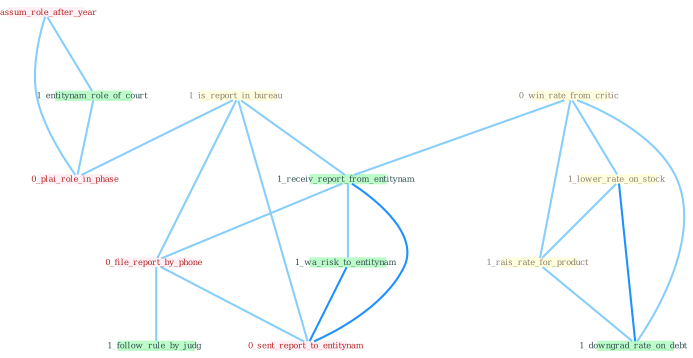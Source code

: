 Graph G{ 
    node
    [shape=polygon,style=filled,width=.5,height=.06,color="#BDFCC9",fixedsize=true,fontsize=4,
    fontcolor="#2f4f4f"];
    {node
    [color="#ffffe0", fontcolor="#8b7d6b"] "1_is_report_in_bureau " "0_win_rate_from_critic " "1_lower_rate_on_stock " "1_rais_rate_for_product "}
{node [color="#fff0f5", fontcolor="#b22222"] "0_assum_role_after_year " "0_file_report_by_phone " "0_sent_report_to_entitynam " "0_plai_role_in_phase "}
edge [color="#B0E2FF"];

	"1_is_report_in_bureau " -- "1_receiv_report_from_entitynam " [w="1", color="#87cefa" ];
	"1_is_report_in_bureau " -- "0_file_report_by_phone " [w="1", color="#87cefa" ];
	"1_is_report_in_bureau " -- "0_sent_report_to_entitynam " [w="1", color="#87cefa" ];
	"1_is_report_in_bureau " -- "0_plai_role_in_phase " [w="1", color="#87cefa" ];
	"0_win_rate_from_critic " -- "1_lower_rate_on_stock " [w="1", color="#87cefa" ];
	"0_win_rate_from_critic " -- "1_rais_rate_for_product " [w="1", color="#87cefa" ];
	"0_win_rate_from_critic " -- "1_receiv_report_from_entitynam " [w="1", color="#87cefa" ];
	"0_win_rate_from_critic " -- "1_downgrad_rate_on_debt " [w="1", color="#87cefa" ];
	"1_lower_rate_on_stock " -- "1_rais_rate_for_product " [w="1", color="#87cefa" ];
	"1_lower_rate_on_stock " -- "1_downgrad_rate_on_debt " [w="2", color="#1e90ff" , len=0.8];
	"1_rais_rate_for_product " -- "1_downgrad_rate_on_debt " [w="1", color="#87cefa" ];
	"1_receiv_report_from_entitynam " -- "0_file_report_by_phone " [w="1", color="#87cefa" ];
	"1_receiv_report_from_entitynam " -- "1_wa_risk_to_entitynam " [w="1", color="#87cefa" ];
	"1_receiv_report_from_entitynam " -- "0_sent_report_to_entitynam " [w="2", color="#1e90ff" , len=0.8];
	"0_assum_role_after_year " -- "1_entitynam_role_of_court " [w="1", color="#87cefa" ];
	"0_assum_role_after_year " -- "0_plai_role_in_phase " [w="1", color="#87cefa" ];
	"1_entitynam_role_of_court " -- "0_plai_role_in_phase " [w="1", color="#87cefa" ];
	"0_file_report_by_phone " -- "1_follow_rule_by_judg " [w="1", color="#87cefa" ];
	"0_file_report_by_phone " -- "0_sent_report_to_entitynam " [w="1", color="#87cefa" ];
	"1_wa_risk_to_entitynam " -- "0_sent_report_to_entitynam " [w="2", color="#1e90ff" , len=0.8];
}
